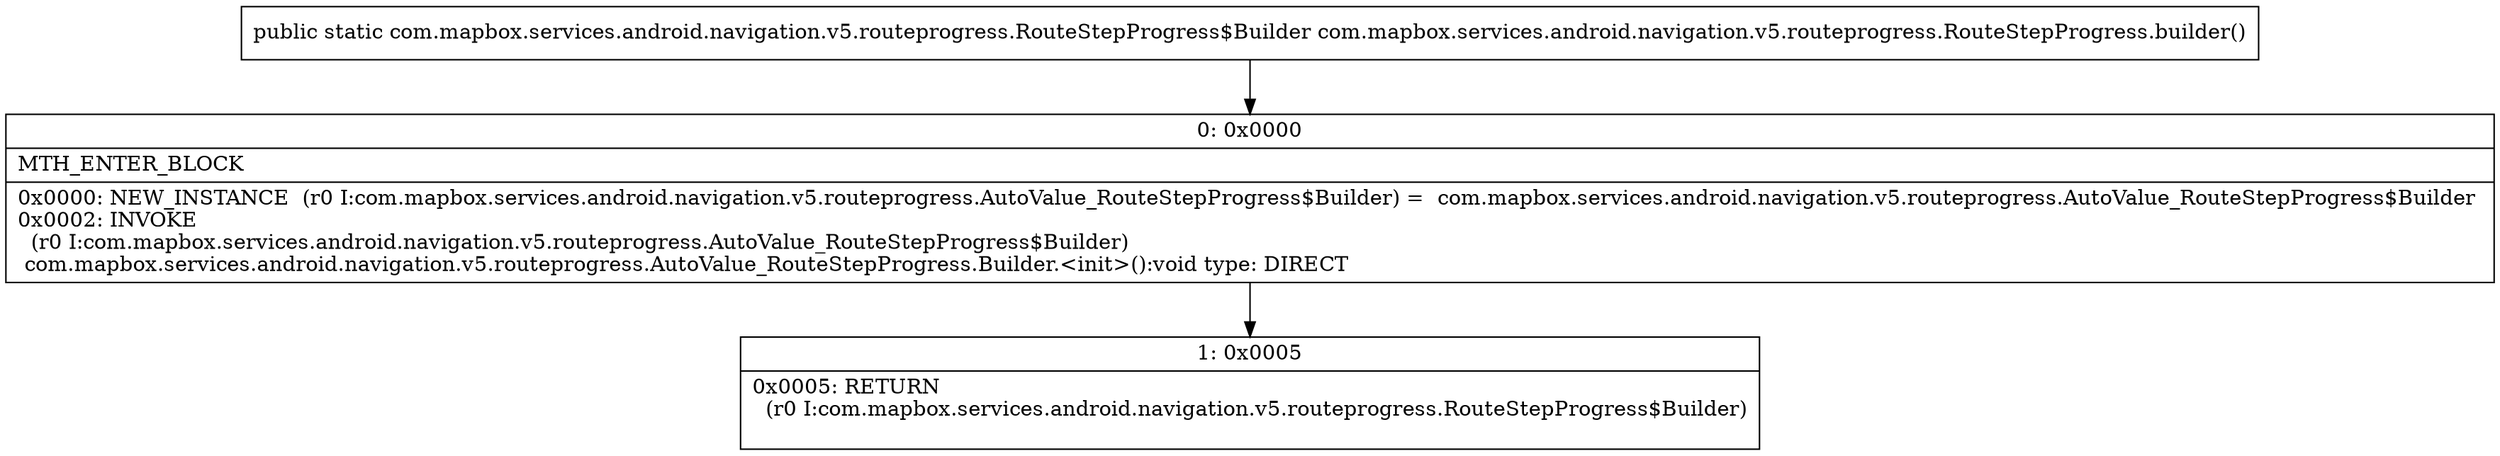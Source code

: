 digraph "CFG forcom.mapbox.services.android.navigation.v5.routeprogress.RouteStepProgress.builder()Lcom\/mapbox\/services\/android\/navigation\/v5\/routeprogress\/RouteStepProgress$Builder;" {
Node_0 [shape=record,label="{0\:\ 0x0000|MTH_ENTER_BLOCK\l|0x0000: NEW_INSTANCE  (r0 I:com.mapbox.services.android.navigation.v5.routeprogress.AutoValue_RouteStepProgress$Builder) =  com.mapbox.services.android.navigation.v5.routeprogress.AutoValue_RouteStepProgress$Builder \l0x0002: INVOKE  \l  (r0 I:com.mapbox.services.android.navigation.v5.routeprogress.AutoValue_RouteStepProgress$Builder)\l com.mapbox.services.android.navigation.v5.routeprogress.AutoValue_RouteStepProgress.Builder.\<init\>():void type: DIRECT \l}"];
Node_1 [shape=record,label="{1\:\ 0x0005|0x0005: RETURN  \l  (r0 I:com.mapbox.services.android.navigation.v5.routeprogress.RouteStepProgress$Builder)\l \l}"];
MethodNode[shape=record,label="{public static com.mapbox.services.android.navigation.v5.routeprogress.RouteStepProgress$Builder com.mapbox.services.android.navigation.v5.routeprogress.RouteStepProgress.builder() }"];
MethodNode -> Node_0;
Node_0 -> Node_1;
}

